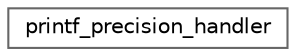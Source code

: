 digraph "类继承关系图"
{
 // LATEX_PDF_SIZE
  bgcolor="transparent";
  edge [fontname=Helvetica,fontsize=10,labelfontname=Helvetica,labelfontsize=10];
  node [fontname=Helvetica,fontsize=10,shape=box,height=0.2,width=0.4];
  rankdir="LR";
  Node0 [id="Node000000",label="printf_precision_handler",height=0.2,width=0.4,color="grey40", fillcolor="white", style="filled",URL="$structdetail_1_1printf__precision__handler.html",tooltip=" "];
}
